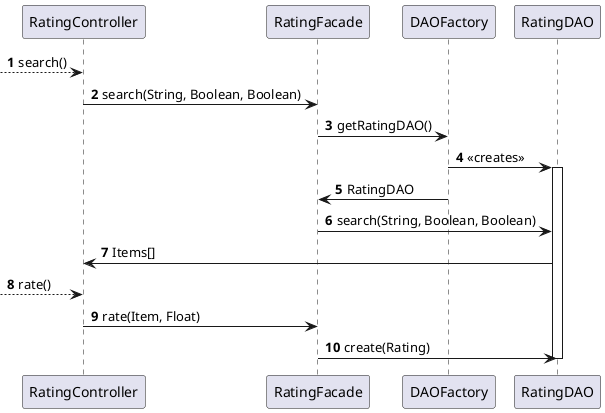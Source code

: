 @startuml

autonumber
--> RatingController: search()
RatingController -> RatingFacade: search(String, Boolean, Boolean)
RatingFacade -> DAOFactory : getRatingDAO()
DAOFactory -> RatingDAO ++ : <<creates>>
DAOFactory -> RatingFacade : RatingDAO
RatingFacade -> RatingDAO : search(String, Boolean, Boolean)
RatingDAO -> RatingController : Items[]
--> RatingController: rate()
RatingController -> RatingFacade: rate(Item, Float)
RatingFacade -> RatingDAO : create(Rating)
deactivate RatingDAO

@enduml
